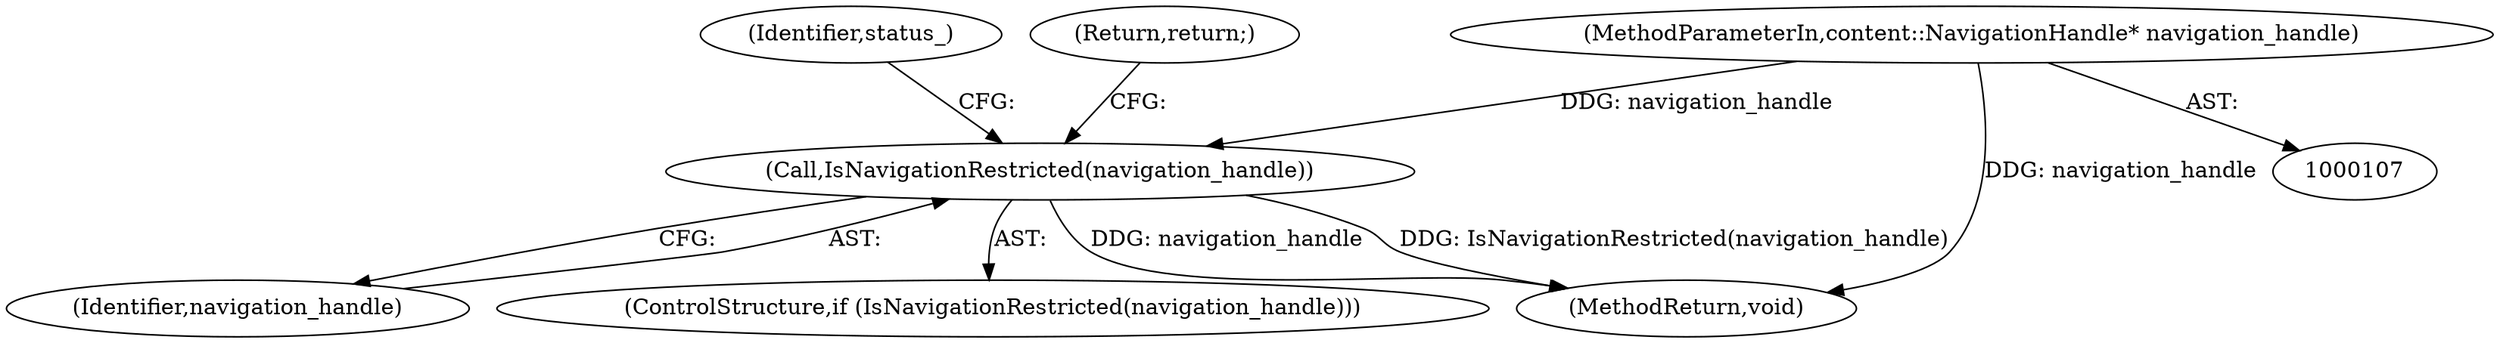 digraph "0_Chrome_01a6365651e0b1e9896b251411a18a4ab5a4306d_0@pointer" {
"1000143" [label="(Call,IsNavigationRestricted(navigation_handle))"];
"1000108" [label="(MethodParameterIn,content::NavigationHandle* navigation_handle)"];
"1000108" [label="(MethodParameterIn,content::NavigationHandle* navigation_handle)"];
"1000144" [label="(Identifier,navigation_handle)"];
"1000142" [label="(ControlStructure,if (IsNavigationRestricted(navigation_handle)))"];
"1000169" [label="(MethodReturn,void)"];
"1000143" [label="(Call,IsNavigationRestricted(navigation_handle))"];
"1000149" [label="(Identifier,status_)"];
"1000145" [label="(Return,return;)"];
"1000143" -> "1000142"  [label="AST: "];
"1000143" -> "1000144"  [label="CFG: "];
"1000144" -> "1000143"  [label="AST: "];
"1000145" -> "1000143"  [label="CFG: "];
"1000149" -> "1000143"  [label="CFG: "];
"1000143" -> "1000169"  [label="DDG: navigation_handle"];
"1000143" -> "1000169"  [label="DDG: IsNavigationRestricted(navigation_handle)"];
"1000108" -> "1000143"  [label="DDG: navigation_handle"];
"1000108" -> "1000107"  [label="AST: "];
"1000108" -> "1000169"  [label="DDG: navigation_handle"];
}

